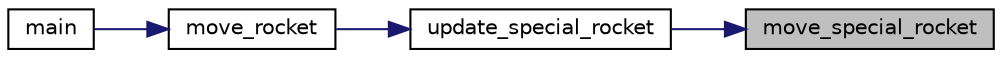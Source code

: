 digraph "move_special_rocket"
{
 // LATEX_PDF_SIZE
  edge [fontname="Helvetica",fontsize="10",labelfontname="Helvetica",labelfontsize="10"];
  node [fontname="Helvetica",fontsize="10",shape=record];
  rankdir="RL";
  Node1 [label="move_special_rocket",height=0.2,width=0.4,color="black", fillcolor="grey75", style="filled", fontcolor="black",tooltip="Function that move the special rocket for they follow the player."];
  Node1 -> Node2 [dir="back",color="midnightblue",fontsize="10",style="solid"];
  Node2 [label="update_special_rocket",height=0.2,width=0.4,color="black", fillcolor="white", style="filled",URL="$rocket__controller_8c.html#ad2cdde14622fe3f61639014da808e1c6",tooltip="Function that update the special rocket : manage the explosion, the movement and the death."];
  Node2 -> Node3 [dir="back",color="midnightblue",fontsize="10",style="solid"];
  Node3 [label="move_rocket",height=0.2,width=0.4,color="black", fillcolor="white", style="filled",URL="$rocket__controller_8h.html#af80d6005017c5a32c5416e2fa24eae32",tooltip="Function that manage the movement of the rocket and draw it."];
  Node3 -> Node4 [dir="back",color="midnightblue",fontsize="10",style="solid"];
  Node4 [label="main",height=0.2,width=0.4,color="black", fillcolor="white", style="filled",URL="$main_8c.html#abf9e6b7e6f15df4b525a2e7705ba3089",tooltip="Main function of the project contain the game loop."];
}
